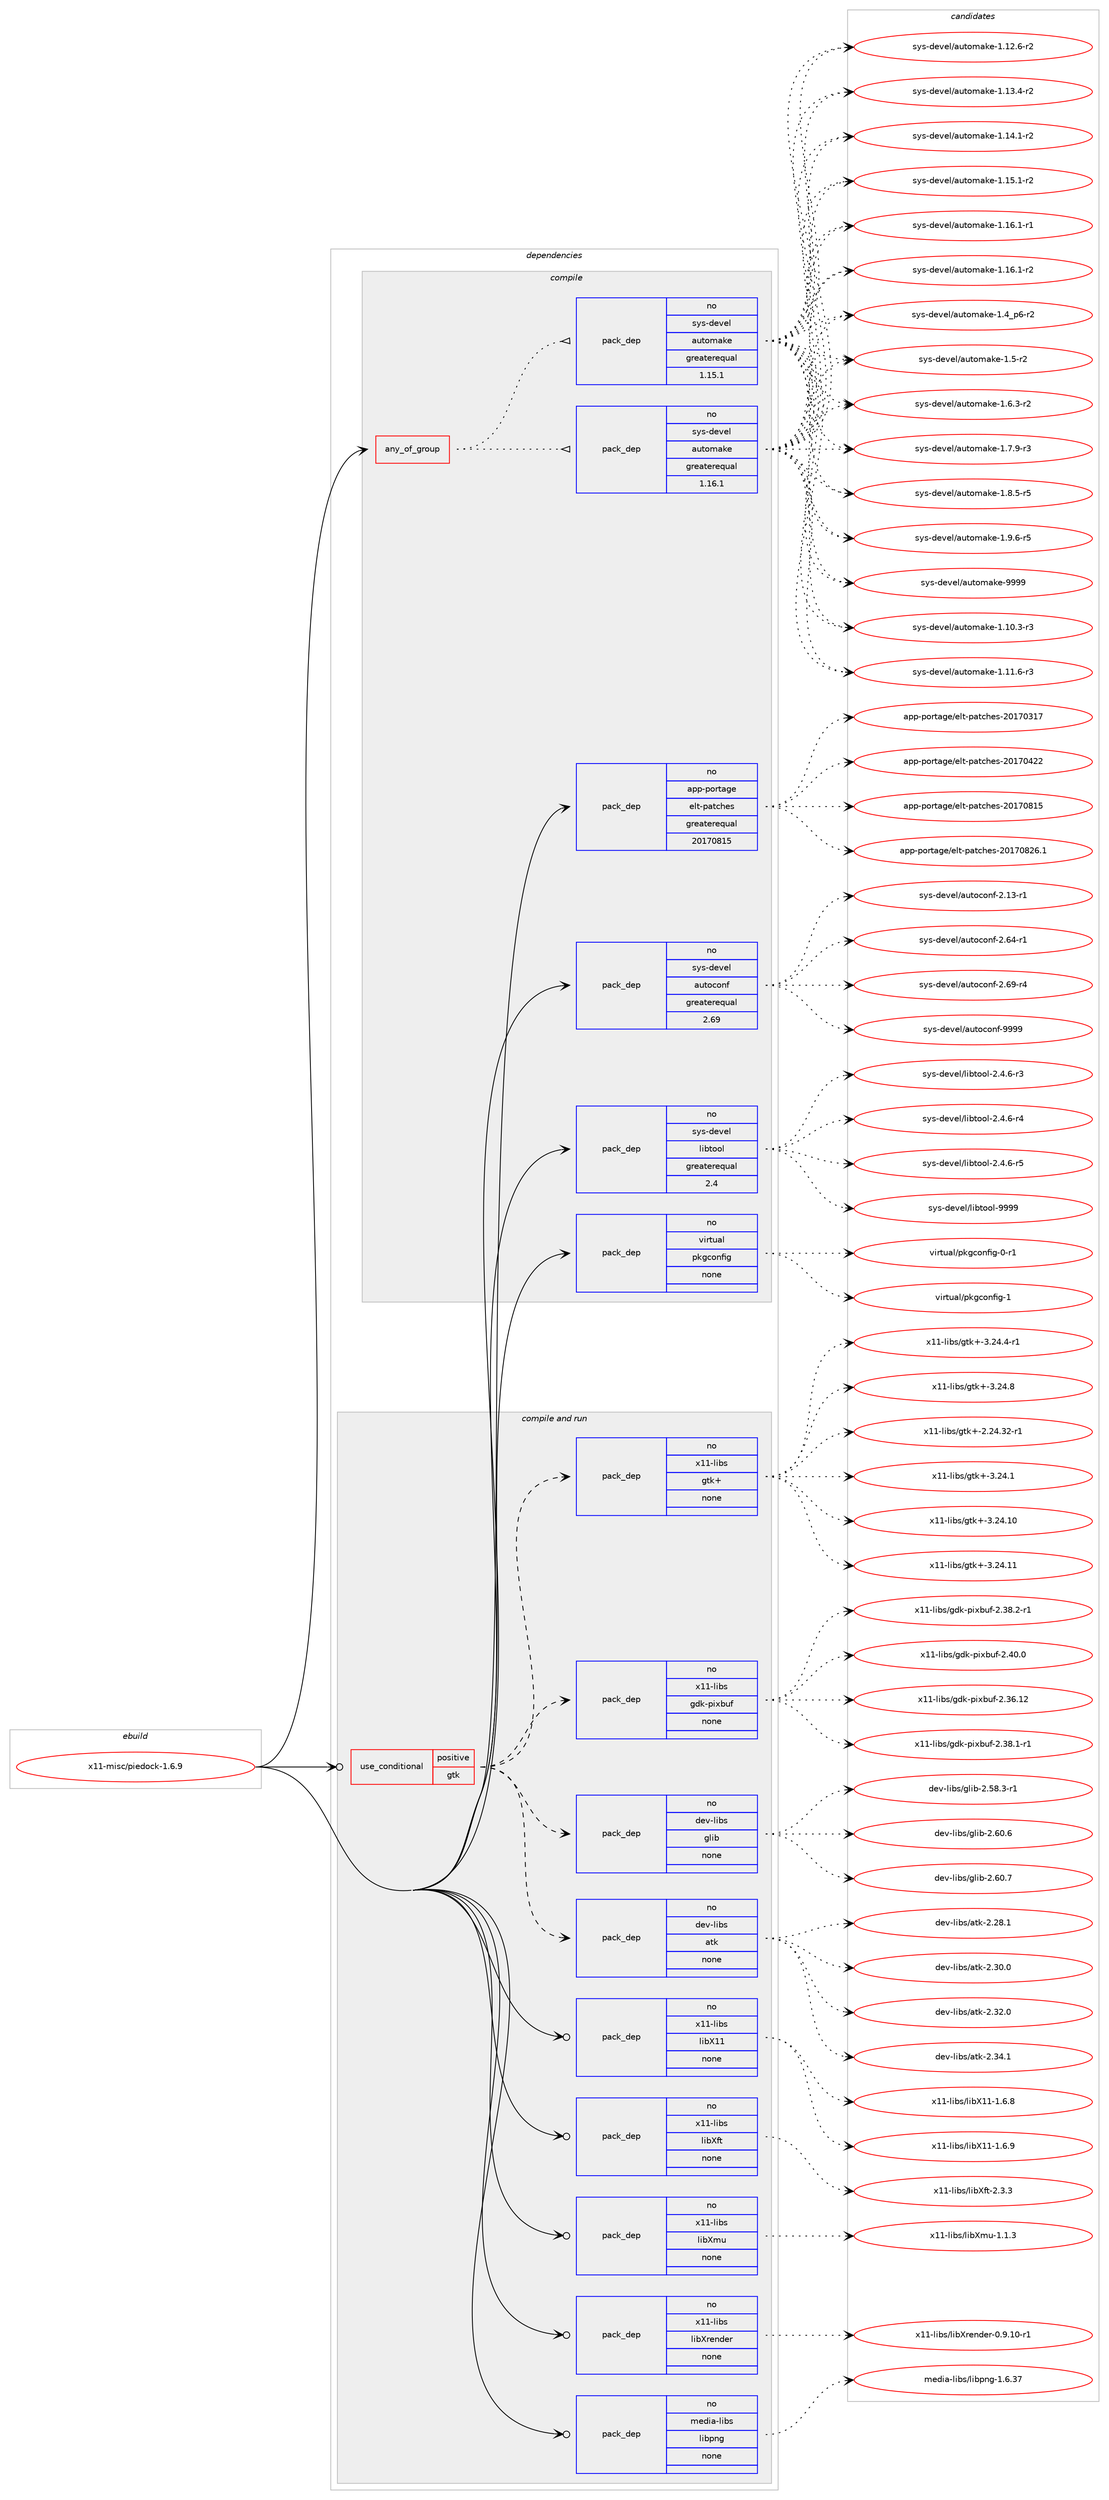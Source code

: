 digraph prolog {

# *************
# Graph options
# *************

newrank=true;
concentrate=true;
compound=true;
graph [rankdir=LR,fontname=Helvetica,fontsize=10,ranksep=1.5];#, ranksep=2.5, nodesep=0.2];
edge  [arrowhead=vee];
node  [fontname=Helvetica,fontsize=10];

# **********
# The ebuild
# **********

subgraph cluster_leftcol {
color=gray;
rank=same;
label=<<i>ebuild</i>>;
id [label="x11-misc/piedock-1.6.9", color=red, width=4, href="../x11-misc/piedock-1.6.9.svg"];
}

# ****************
# The dependencies
# ****************

subgraph cluster_midcol {
color=gray;
label=<<i>dependencies</i>>;
subgraph cluster_compile {
fillcolor="#eeeeee";
style=filled;
label=<<i>compile</i>>;
subgraph any16097 {
dependency920007 [label=<<TABLE BORDER="0" CELLBORDER="1" CELLSPACING="0" CELLPADDING="4"><TR><TD CELLPADDING="10">any_of_group</TD></TR></TABLE>>, shape=none, color=red];subgraph pack683457 {
dependency920008 [label=<<TABLE BORDER="0" CELLBORDER="1" CELLSPACING="0" CELLPADDING="4" WIDTH="220"><TR><TD ROWSPAN="6" CELLPADDING="30">pack_dep</TD></TR><TR><TD WIDTH="110">no</TD></TR><TR><TD>sys-devel</TD></TR><TR><TD>automake</TD></TR><TR><TD>greaterequal</TD></TR><TR><TD>1.16.1</TD></TR></TABLE>>, shape=none, color=blue];
}
dependency920007:e -> dependency920008:w [weight=20,style="dotted",arrowhead="oinv"];
subgraph pack683458 {
dependency920009 [label=<<TABLE BORDER="0" CELLBORDER="1" CELLSPACING="0" CELLPADDING="4" WIDTH="220"><TR><TD ROWSPAN="6" CELLPADDING="30">pack_dep</TD></TR><TR><TD WIDTH="110">no</TD></TR><TR><TD>sys-devel</TD></TR><TR><TD>automake</TD></TR><TR><TD>greaterequal</TD></TR><TR><TD>1.15.1</TD></TR></TABLE>>, shape=none, color=blue];
}
dependency920007:e -> dependency920009:w [weight=20,style="dotted",arrowhead="oinv"];
}
id:e -> dependency920007:w [weight=20,style="solid",arrowhead="vee"];
subgraph pack683459 {
dependency920010 [label=<<TABLE BORDER="0" CELLBORDER="1" CELLSPACING="0" CELLPADDING="4" WIDTH="220"><TR><TD ROWSPAN="6" CELLPADDING="30">pack_dep</TD></TR><TR><TD WIDTH="110">no</TD></TR><TR><TD>app-portage</TD></TR><TR><TD>elt-patches</TD></TR><TR><TD>greaterequal</TD></TR><TR><TD>20170815</TD></TR></TABLE>>, shape=none, color=blue];
}
id:e -> dependency920010:w [weight=20,style="solid",arrowhead="vee"];
subgraph pack683460 {
dependency920011 [label=<<TABLE BORDER="0" CELLBORDER="1" CELLSPACING="0" CELLPADDING="4" WIDTH="220"><TR><TD ROWSPAN="6" CELLPADDING="30">pack_dep</TD></TR><TR><TD WIDTH="110">no</TD></TR><TR><TD>sys-devel</TD></TR><TR><TD>autoconf</TD></TR><TR><TD>greaterequal</TD></TR><TR><TD>2.69</TD></TR></TABLE>>, shape=none, color=blue];
}
id:e -> dependency920011:w [weight=20,style="solid",arrowhead="vee"];
subgraph pack683461 {
dependency920012 [label=<<TABLE BORDER="0" CELLBORDER="1" CELLSPACING="0" CELLPADDING="4" WIDTH="220"><TR><TD ROWSPAN="6" CELLPADDING="30">pack_dep</TD></TR><TR><TD WIDTH="110">no</TD></TR><TR><TD>sys-devel</TD></TR><TR><TD>libtool</TD></TR><TR><TD>greaterequal</TD></TR><TR><TD>2.4</TD></TR></TABLE>>, shape=none, color=blue];
}
id:e -> dependency920012:w [weight=20,style="solid",arrowhead="vee"];
subgraph pack683462 {
dependency920013 [label=<<TABLE BORDER="0" CELLBORDER="1" CELLSPACING="0" CELLPADDING="4" WIDTH="220"><TR><TD ROWSPAN="6" CELLPADDING="30">pack_dep</TD></TR><TR><TD WIDTH="110">no</TD></TR><TR><TD>virtual</TD></TR><TR><TD>pkgconfig</TD></TR><TR><TD>none</TD></TR><TR><TD></TD></TR></TABLE>>, shape=none, color=blue];
}
id:e -> dependency920013:w [weight=20,style="solid",arrowhead="vee"];
}
subgraph cluster_compileandrun {
fillcolor="#eeeeee";
style=filled;
label=<<i>compile and run</i>>;
subgraph cond219862 {
dependency920014 [label=<<TABLE BORDER="0" CELLBORDER="1" CELLSPACING="0" CELLPADDING="4"><TR><TD ROWSPAN="3" CELLPADDING="10">use_conditional</TD></TR><TR><TD>positive</TD></TR><TR><TD>gtk</TD></TR></TABLE>>, shape=none, color=red];
subgraph pack683463 {
dependency920015 [label=<<TABLE BORDER="0" CELLBORDER="1" CELLSPACING="0" CELLPADDING="4" WIDTH="220"><TR><TD ROWSPAN="6" CELLPADDING="30">pack_dep</TD></TR><TR><TD WIDTH="110">no</TD></TR><TR><TD>dev-libs</TD></TR><TR><TD>atk</TD></TR><TR><TD>none</TD></TR><TR><TD></TD></TR></TABLE>>, shape=none, color=blue];
}
dependency920014:e -> dependency920015:w [weight=20,style="dashed",arrowhead="vee"];
subgraph pack683464 {
dependency920016 [label=<<TABLE BORDER="0" CELLBORDER="1" CELLSPACING="0" CELLPADDING="4" WIDTH="220"><TR><TD ROWSPAN="6" CELLPADDING="30">pack_dep</TD></TR><TR><TD WIDTH="110">no</TD></TR><TR><TD>dev-libs</TD></TR><TR><TD>glib</TD></TR><TR><TD>none</TD></TR><TR><TD></TD></TR></TABLE>>, shape=none, color=blue];
}
dependency920014:e -> dependency920016:w [weight=20,style="dashed",arrowhead="vee"];
subgraph pack683465 {
dependency920017 [label=<<TABLE BORDER="0" CELLBORDER="1" CELLSPACING="0" CELLPADDING="4" WIDTH="220"><TR><TD ROWSPAN="6" CELLPADDING="30">pack_dep</TD></TR><TR><TD WIDTH="110">no</TD></TR><TR><TD>x11-libs</TD></TR><TR><TD>gdk-pixbuf</TD></TR><TR><TD>none</TD></TR><TR><TD></TD></TR></TABLE>>, shape=none, color=blue];
}
dependency920014:e -> dependency920017:w [weight=20,style="dashed",arrowhead="vee"];
subgraph pack683466 {
dependency920018 [label=<<TABLE BORDER="0" CELLBORDER="1" CELLSPACING="0" CELLPADDING="4" WIDTH="220"><TR><TD ROWSPAN="6" CELLPADDING="30">pack_dep</TD></TR><TR><TD WIDTH="110">no</TD></TR><TR><TD>x11-libs</TD></TR><TR><TD>gtk+</TD></TR><TR><TD>none</TD></TR><TR><TD></TD></TR></TABLE>>, shape=none, color=blue];
}
dependency920014:e -> dependency920018:w [weight=20,style="dashed",arrowhead="vee"];
}
id:e -> dependency920014:w [weight=20,style="solid",arrowhead="odotvee"];
subgraph pack683467 {
dependency920019 [label=<<TABLE BORDER="0" CELLBORDER="1" CELLSPACING="0" CELLPADDING="4" WIDTH="220"><TR><TD ROWSPAN="6" CELLPADDING="30">pack_dep</TD></TR><TR><TD WIDTH="110">no</TD></TR><TR><TD>media-libs</TD></TR><TR><TD>libpng</TD></TR><TR><TD>none</TD></TR><TR><TD></TD></TR></TABLE>>, shape=none, color=blue];
}
id:e -> dependency920019:w [weight=20,style="solid",arrowhead="odotvee"];
subgraph pack683468 {
dependency920020 [label=<<TABLE BORDER="0" CELLBORDER="1" CELLSPACING="0" CELLPADDING="4" WIDTH="220"><TR><TD ROWSPAN="6" CELLPADDING="30">pack_dep</TD></TR><TR><TD WIDTH="110">no</TD></TR><TR><TD>x11-libs</TD></TR><TR><TD>libX11</TD></TR><TR><TD>none</TD></TR><TR><TD></TD></TR></TABLE>>, shape=none, color=blue];
}
id:e -> dependency920020:w [weight=20,style="solid",arrowhead="odotvee"];
subgraph pack683469 {
dependency920021 [label=<<TABLE BORDER="0" CELLBORDER="1" CELLSPACING="0" CELLPADDING="4" WIDTH="220"><TR><TD ROWSPAN="6" CELLPADDING="30">pack_dep</TD></TR><TR><TD WIDTH="110">no</TD></TR><TR><TD>x11-libs</TD></TR><TR><TD>libXft</TD></TR><TR><TD>none</TD></TR><TR><TD></TD></TR></TABLE>>, shape=none, color=blue];
}
id:e -> dependency920021:w [weight=20,style="solid",arrowhead="odotvee"];
subgraph pack683470 {
dependency920022 [label=<<TABLE BORDER="0" CELLBORDER="1" CELLSPACING="0" CELLPADDING="4" WIDTH="220"><TR><TD ROWSPAN="6" CELLPADDING="30">pack_dep</TD></TR><TR><TD WIDTH="110">no</TD></TR><TR><TD>x11-libs</TD></TR><TR><TD>libXmu</TD></TR><TR><TD>none</TD></TR><TR><TD></TD></TR></TABLE>>, shape=none, color=blue];
}
id:e -> dependency920022:w [weight=20,style="solid",arrowhead="odotvee"];
subgraph pack683471 {
dependency920023 [label=<<TABLE BORDER="0" CELLBORDER="1" CELLSPACING="0" CELLPADDING="4" WIDTH="220"><TR><TD ROWSPAN="6" CELLPADDING="30">pack_dep</TD></TR><TR><TD WIDTH="110">no</TD></TR><TR><TD>x11-libs</TD></TR><TR><TD>libXrender</TD></TR><TR><TD>none</TD></TR><TR><TD></TD></TR></TABLE>>, shape=none, color=blue];
}
id:e -> dependency920023:w [weight=20,style="solid",arrowhead="odotvee"];
}
subgraph cluster_run {
fillcolor="#eeeeee";
style=filled;
label=<<i>run</i>>;
}
}

# **************
# The candidates
# **************

subgraph cluster_choices {
rank=same;
color=gray;
label=<<i>candidates</i>>;

subgraph choice683457 {
color=black;
nodesep=1;
choice11512111545100101118101108479711711611110997107101454946494846514511451 [label="sys-devel/automake-1.10.3-r3", color=red, width=4,href="../sys-devel/automake-1.10.3-r3.svg"];
choice11512111545100101118101108479711711611110997107101454946494946544511451 [label="sys-devel/automake-1.11.6-r3", color=red, width=4,href="../sys-devel/automake-1.11.6-r3.svg"];
choice11512111545100101118101108479711711611110997107101454946495046544511450 [label="sys-devel/automake-1.12.6-r2", color=red, width=4,href="../sys-devel/automake-1.12.6-r2.svg"];
choice11512111545100101118101108479711711611110997107101454946495146524511450 [label="sys-devel/automake-1.13.4-r2", color=red, width=4,href="../sys-devel/automake-1.13.4-r2.svg"];
choice11512111545100101118101108479711711611110997107101454946495246494511450 [label="sys-devel/automake-1.14.1-r2", color=red, width=4,href="../sys-devel/automake-1.14.1-r2.svg"];
choice11512111545100101118101108479711711611110997107101454946495346494511450 [label="sys-devel/automake-1.15.1-r2", color=red, width=4,href="../sys-devel/automake-1.15.1-r2.svg"];
choice11512111545100101118101108479711711611110997107101454946495446494511449 [label="sys-devel/automake-1.16.1-r1", color=red, width=4,href="../sys-devel/automake-1.16.1-r1.svg"];
choice11512111545100101118101108479711711611110997107101454946495446494511450 [label="sys-devel/automake-1.16.1-r2", color=red, width=4,href="../sys-devel/automake-1.16.1-r2.svg"];
choice115121115451001011181011084797117116111109971071014549465295112544511450 [label="sys-devel/automake-1.4_p6-r2", color=red, width=4,href="../sys-devel/automake-1.4_p6-r2.svg"];
choice11512111545100101118101108479711711611110997107101454946534511450 [label="sys-devel/automake-1.5-r2", color=red, width=4,href="../sys-devel/automake-1.5-r2.svg"];
choice115121115451001011181011084797117116111109971071014549465446514511450 [label="sys-devel/automake-1.6.3-r2", color=red, width=4,href="../sys-devel/automake-1.6.3-r2.svg"];
choice115121115451001011181011084797117116111109971071014549465546574511451 [label="sys-devel/automake-1.7.9-r3", color=red, width=4,href="../sys-devel/automake-1.7.9-r3.svg"];
choice115121115451001011181011084797117116111109971071014549465646534511453 [label="sys-devel/automake-1.8.5-r5", color=red, width=4,href="../sys-devel/automake-1.8.5-r5.svg"];
choice115121115451001011181011084797117116111109971071014549465746544511453 [label="sys-devel/automake-1.9.6-r5", color=red, width=4,href="../sys-devel/automake-1.9.6-r5.svg"];
choice115121115451001011181011084797117116111109971071014557575757 [label="sys-devel/automake-9999", color=red, width=4,href="../sys-devel/automake-9999.svg"];
dependency920008:e -> choice11512111545100101118101108479711711611110997107101454946494846514511451:w [style=dotted,weight="100"];
dependency920008:e -> choice11512111545100101118101108479711711611110997107101454946494946544511451:w [style=dotted,weight="100"];
dependency920008:e -> choice11512111545100101118101108479711711611110997107101454946495046544511450:w [style=dotted,weight="100"];
dependency920008:e -> choice11512111545100101118101108479711711611110997107101454946495146524511450:w [style=dotted,weight="100"];
dependency920008:e -> choice11512111545100101118101108479711711611110997107101454946495246494511450:w [style=dotted,weight="100"];
dependency920008:e -> choice11512111545100101118101108479711711611110997107101454946495346494511450:w [style=dotted,weight="100"];
dependency920008:e -> choice11512111545100101118101108479711711611110997107101454946495446494511449:w [style=dotted,weight="100"];
dependency920008:e -> choice11512111545100101118101108479711711611110997107101454946495446494511450:w [style=dotted,weight="100"];
dependency920008:e -> choice115121115451001011181011084797117116111109971071014549465295112544511450:w [style=dotted,weight="100"];
dependency920008:e -> choice11512111545100101118101108479711711611110997107101454946534511450:w [style=dotted,weight="100"];
dependency920008:e -> choice115121115451001011181011084797117116111109971071014549465446514511450:w [style=dotted,weight="100"];
dependency920008:e -> choice115121115451001011181011084797117116111109971071014549465546574511451:w [style=dotted,weight="100"];
dependency920008:e -> choice115121115451001011181011084797117116111109971071014549465646534511453:w [style=dotted,weight="100"];
dependency920008:e -> choice115121115451001011181011084797117116111109971071014549465746544511453:w [style=dotted,weight="100"];
dependency920008:e -> choice115121115451001011181011084797117116111109971071014557575757:w [style=dotted,weight="100"];
}
subgraph choice683458 {
color=black;
nodesep=1;
choice11512111545100101118101108479711711611110997107101454946494846514511451 [label="sys-devel/automake-1.10.3-r3", color=red, width=4,href="../sys-devel/automake-1.10.3-r3.svg"];
choice11512111545100101118101108479711711611110997107101454946494946544511451 [label="sys-devel/automake-1.11.6-r3", color=red, width=4,href="../sys-devel/automake-1.11.6-r3.svg"];
choice11512111545100101118101108479711711611110997107101454946495046544511450 [label="sys-devel/automake-1.12.6-r2", color=red, width=4,href="../sys-devel/automake-1.12.6-r2.svg"];
choice11512111545100101118101108479711711611110997107101454946495146524511450 [label="sys-devel/automake-1.13.4-r2", color=red, width=4,href="../sys-devel/automake-1.13.4-r2.svg"];
choice11512111545100101118101108479711711611110997107101454946495246494511450 [label="sys-devel/automake-1.14.1-r2", color=red, width=4,href="../sys-devel/automake-1.14.1-r2.svg"];
choice11512111545100101118101108479711711611110997107101454946495346494511450 [label="sys-devel/automake-1.15.1-r2", color=red, width=4,href="../sys-devel/automake-1.15.1-r2.svg"];
choice11512111545100101118101108479711711611110997107101454946495446494511449 [label="sys-devel/automake-1.16.1-r1", color=red, width=4,href="../sys-devel/automake-1.16.1-r1.svg"];
choice11512111545100101118101108479711711611110997107101454946495446494511450 [label="sys-devel/automake-1.16.1-r2", color=red, width=4,href="../sys-devel/automake-1.16.1-r2.svg"];
choice115121115451001011181011084797117116111109971071014549465295112544511450 [label="sys-devel/automake-1.4_p6-r2", color=red, width=4,href="../sys-devel/automake-1.4_p6-r2.svg"];
choice11512111545100101118101108479711711611110997107101454946534511450 [label="sys-devel/automake-1.5-r2", color=red, width=4,href="../sys-devel/automake-1.5-r2.svg"];
choice115121115451001011181011084797117116111109971071014549465446514511450 [label="sys-devel/automake-1.6.3-r2", color=red, width=4,href="../sys-devel/automake-1.6.3-r2.svg"];
choice115121115451001011181011084797117116111109971071014549465546574511451 [label="sys-devel/automake-1.7.9-r3", color=red, width=4,href="../sys-devel/automake-1.7.9-r3.svg"];
choice115121115451001011181011084797117116111109971071014549465646534511453 [label="sys-devel/automake-1.8.5-r5", color=red, width=4,href="../sys-devel/automake-1.8.5-r5.svg"];
choice115121115451001011181011084797117116111109971071014549465746544511453 [label="sys-devel/automake-1.9.6-r5", color=red, width=4,href="../sys-devel/automake-1.9.6-r5.svg"];
choice115121115451001011181011084797117116111109971071014557575757 [label="sys-devel/automake-9999", color=red, width=4,href="../sys-devel/automake-9999.svg"];
dependency920009:e -> choice11512111545100101118101108479711711611110997107101454946494846514511451:w [style=dotted,weight="100"];
dependency920009:e -> choice11512111545100101118101108479711711611110997107101454946494946544511451:w [style=dotted,weight="100"];
dependency920009:e -> choice11512111545100101118101108479711711611110997107101454946495046544511450:w [style=dotted,weight="100"];
dependency920009:e -> choice11512111545100101118101108479711711611110997107101454946495146524511450:w [style=dotted,weight="100"];
dependency920009:e -> choice11512111545100101118101108479711711611110997107101454946495246494511450:w [style=dotted,weight="100"];
dependency920009:e -> choice11512111545100101118101108479711711611110997107101454946495346494511450:w [style=dotted,weight="100"];
dependency920009:e -> choice11512111545100101118101108479711711611110997107101454946495446494511449:w [style=dotted,weight="100"];
dependency920009:e -> choice11512111545100101118101108479711711611110997107101454946495446494511450:w [style=dotted,weight="100"];
dependency920009:e -> choice115121115451001011181011084797117116111109971071014549465295112544511450:w [style=dotted,weight="100"];
dependency920009:e -> choice11512111545100101118101108479711711611110997107101454946534511450:w [style=dotted,weight="100"];
dependency920009:e -> choice115121115451001011181011084797117116111109971071014549465446514511450:w [style=dotted,weight="100"];
dependency920009:e -> choice115121115451001011181011084797117116111109971071014549465546574511451:w [style=dotted,weight="100"];
dependency920009:e -> choice115121115451001011181011084797117116111109971071014549465646534511453:w [style=dotted,weight="100"];
dependency920009:e -> choice115121115451001011181011084797117116111109971071014549465746544511453:w [style=dotted,weight="100"];
dependency920009:e -> choice115121115451001011181011084797117116111109971071014557575757:w [style=dotted,weight="100"];
}
subgraph choice683459 {
color=black;
nodesep=1;
choice97112112451121111141169710310147101108116451129711699104101115455048495548514955 [label="app-portage/elt-patches-20170317", color=red, width=4,href="../app-portage/elt-patches-20170317.svg"];
choice97112112451121111141169710310147101108116451129711699104101115455048495548525050 [label="app-portage/elt-patches-20170422", color=red, width=4,href="../app-portage/elt-patches-20170422.svg"];
choice97112112451121111141169710310147101108116451129711699104101115455048495548564953 [label="app-portage/elt-patches-20170815", color=red, width=4,href="../app-portage/elt-patches-20170815.svg"];
choice971121124511211111411697103101471011081164511297116991041011154550484955485650544649 [label="app-portage/elt-patches-20170826.1", color=red, width=4,href="../app-portage/elt-patches-20170826.1.svg"];
dependency920010:e -> choice97112112451121111141169710310147101108116451129711699104101115455048495548514955:w [style=dotted,weight="100"];
dependency920010:e -> choice97112112451121111141169710310147101108116451129711699104101115455048495548525050:w [style=dotted,weight="100"];
dependency920010:e -> choice97112112451121111141169710310147101108116451129711699104101115455048495548564953:w [style=dotted,weight="100"];
dependency920010:e -> choice971121124511211111411697103101471011081164511297116991041011154550484955485650544649:w [style=dotted,weight="100"];
}
subgraph choice683460 {
color=black;
nodesep=1;
choice1151211154510010111810110847971171161119911111010245504649514511449 [label="sys-devel/autoconf-2.13-r1", color=red, width=4,href="../sys-devel/autoconf-2.13-r1.svg"];
choice1151211154510010111810110847971171161119911111010245504654524511449 [label="sys-devel/autoconf-2.64-r1", color=red, width=4,href="../sys-devel/autoconf-2.64-r1.svg"];
choice1151211154510010111810110847971171161119911111010245504654574511452 [label="sys-devel/autoconf-2.69-r4", color=red, width=4,href="../sys-devel/autoconf-2.69-r4.svg"];
choice115121115451001011181011084797117116111991111101024557575757 [label="sys-devel/autoconf-9999", color=red, width=4,href="../sys-devel/autoconf-9999.svg"];
dependency920011:e -> choice1151211154510010111810110847971171161119911111010245504649514511449:w [style=dotted,weight="100"];
dependency920011:e -> choice1151211154510010111810110847971171161119911111010245504654524511449:w [style=dotted,weight="100"];
dependency920011:e -> choice1151211154510010111810110847971171161119911111010245504654574511452:w [style=dotted,weight="100"];
dependency920011:e -> choice115121115451001011181011084797117116111991111101024557575757:w [style=dotted,weight="100"];
}
subgraph choice683461 {
color=black;
nodesep=1;
choice1151211154510010111810110847108105981161111111084550465246544511451 [label="sys-devel/libtool-2.4.6-r3", color=red, width=4,href="../sys-devel/libtool-2.4.6-r3.svg"];
choice1151211154510010111810110847108105981161111111084550465246544511452 [label="sys-devel/libtool-2.4.6-r4", color=red, width=4,href="../sys-devel/libtool-2.4.6-r4.svg"];
choice1151211154510010111810110847108105981161111111084550465246544511453 [label="sys-devel/libtool-2.4.6-r5", color=red, width=4,href="../sys-devel/libtool-2.4.6-r5.svg"];
choice1151211154510010111810110847108105981161111111084557575757 [label="sys-devel/libtool-9999", color=red, width=4,href="../sys-devel/libtool-9999.svg"];
dependency920012:e -> choice1151211154510010111810110847108105981161111111084550465246544511451:w [style=dotted,weight="100"];
dependency920012:e -> choice1151211154510010111810110847108105981161111111084550465246544511452:w [style=dotted,weight="100"];
dependency920012:e -> choice1151211154510010111810110847108105981161111111084550465246544511453:w [style=dotted,weight="100"];
dependency920012:e -> choice1151211154510010111810110847108105981161111111084557575757:w [style=dotted,weight="100"];
}
subgraph choice683462 {
color=black;
nodesep=1;
choice11810511411611797108471121071039911111010210510345484511449 [label="virtual/pkgconfig-0-r1", color=red, width=4,href="../virtual/pkgconfig-0-r1.svg"];
choice1181051141161179710847112107103991111101021051034549 [label="virtual/pkgconfig-1", color=red, width=4,href="../virtual/pkgconfig-1.svg"];
dependency920013:e -> choice11810511411611797108471121071039911111010210510345484511449:w [style=dotted,weight="100"];
dependency920013:e -> choice1181051141161179710847112107103991111101021051034549:w [style=dotted,weight="100"];
}
subgraph choice683463 {
color=black;
nodesep=1;
choice1001011184510810598115479711610745504650564649 [label="dev-libs/atk-2.28.1", color=red, width=4,href="../dev-libs/atk-2.28.1.svg"];
choice1001011184510810598115479711610745504651484648 [label="dev-libs/atk-2.30.0", color=red, width=4,href="../dev-libs/atk-2.30.0.svg"];
choice1001011184510810598115479711610745504651504648 [label="dev-libs/atk-2.32.0", color=red, width=4,href="../dev-libs/atk-2.32.0.svg"];
choice1001011184510810598115479711610745504651524649 [label="dev-libs/atk-2.34.1", color=red, width=4,href="../dev-libs/atk-2.34.1.svg"];
dependency920015:e -> choice1001011184510810598115479711610745504650564649:w [style=dotted,weight="100"];
dependency920015:e -> choice1001011184510810598115479711610745504651484648:w [style=dotted,weight="100"];
dependency920015:e -> choice1001011184510810598115479711610745504651504648:w [style=dotted,weight="100"];
dependency920015:e -> choice1001011184510810598115479711610745504651524649:w [style=dotted,weight="100"];
}
subgraph choice683464 {
color=black;
nodesep=1;
choice10010111845108105981154710310810598455046535646514511449 [label="dev-libs/glib-2.58.3-r1", color=red, width=4,href="../dev-libs/glib-2.58.3-r1.svg"];
choice1001011184510810598115471031081059845504654484654 [label="dev-libs/glib-2.60.6", color=red, width=4,href="../dev-libs/glib-2.60.6.svg"];
choice1001011184510810598115471031081059845504654484655 [label="dev-libs/glib-2.60.7", color=red, width=4,href="../dev-libs/glib-2.60.7.svg"];
dependency920016:e -> choice10010111845108105981154710310810598455046535646514511449:w [style=dotted,weight="100"];
dependency920016:e -> choice1001011184510810598115471031081059845504654484654:w [style=dotted,weight="100"];
dependency920016:e -> choice1001011184510810598115471031081059845504654484655:w [style=dotted,weight="100"];
}
subgraph choice683465 {
color=black;
nodesep=1;
choice120494945108105981154710310010745112105120981171024550465154464950 [label="x11-libs/gdk-pixbuf-2.36.12", color=red, width=4,href="../x11-libs/gdk-pixbuf-2.36.12.svg"];
choice12049494510810598115471031001074511210512098117102455046515646494511449 [label="x11-libs/gdk-pixbuf-2.38.1-r1", color=red, width=4,href="../x11-libs/gdk-pixbuf-2.38.1-r1.svg"];
choice12049494510810598115471031001074511210512098117102455046515646504511449 [label="x11-libs/gdk-pixbuf-2.38.2-r1", color=red, width=4,href="../x11-libs/gdk-pixbuf-2.38.2-r1.svg"];
choice1204949451081059811547103100107451121051209811710245504652484648 [label="x11-libs/gdk-pixbuf-2.40.0", color=red, width=4,href="../x11-libs/gdk-pixbuf-2.40.0.svg"];
dependency920017:e -> choice120494945108105981154710310010745112105120981171024550465154464950:w [style=dotted,weight="100"];
dependency920017:e -> choice12049494510810598115471031001074511210512098117102455046515646494511449:w [style=dotted,weight="100"];
dependency920017:e -> choice12049494510810598115471031001074511210512098117102455046515646504511449:w [style=dotted,weight="100"];
dependency920017:e -> choice1204949451081059811547103100107451121051209811710245504652484648:w [style=dotted,weight="100"];
}
subgraph choice683466 {
color=black;
nodesep=1;
choice12049494510810598115471031161074345504650524651504511449 [label="x11-libs/gtk+-2.24.32-r1", color=red, width=4,href="../x11-libs/gtk+-2.24.32-r1.svg"];
choice12049494510810598115471031161074345514650524649 [label="x11-libs/gtk+-3.24.1", color=red, width=4,href="../x11-libs/gtk+-3.24.1.svg"];
choice1204949451081059811547103116107434551465052464948 [label="x11-libs/gtk+-3.24.10", color=red, width=4,href="../x11-libs/gtk+-3.24.10.svg"];
choice1204949451081059811547103116107434551465052464949 [label="x11-libs/gtk+-3.24.11", color=red, width=4,href="../x11-libs/gtk+-3.24.11.svg"];
choice120494945108105981154710311610743455146505246524511449 [label="x11-libs/gtk+-3.24.4-r1", color=red, width=4,href="../x11-libs/gtk+-3.24.4-r1.svg"];
choice12049494510810598115471031161074345514650524656 [label="x11-libs/gtk+-3.24.8", color=red, width=4,href="../x11-libs/gtk+-3.24.8.svg"];
dependency920018:e -> choice12049494510810598115471031161074345504650524651504511449:w [style=dotted,weight="100"];
dependency920018:e -> choice12049494510810598115471031161074345514650524649:w [style=dotted,weight="100"];
dependency920018:e -> choice1204949451081059811547103116107434551465052464948:w [style=dotted,weight="100"];
dependency920018:e -> choice1204949451081059811547103116107434551465052464949:w [style=dotted,weight="100"];
dependency920018:e -> choice120494945108105981154710311610743455146505246524511449:w [style=dotted,weight="100"];
dependency920018:e -> choice12049494510810598115471031161074345514650524656:w [style=dotted,weight="100"];
}
subgraph choice683467 {
color=black;
nodesep=1;
choice109101100105974510810598115471081059811211010345494654465155 [label="media-libs/libpng-1.6.37", color=red, width=4,href="../media-libs/libpng-1.6.37.svg"];
dependency920019:e -> choice109101100105974510810598115471081059811211010345494654465155:w [style=dotted,weight="100"];
}
subgraph choice683468 {
color=black;
nodesep=1;
choice120494945108105981154710810598884949454946544656 [label="x11-libs/libX11-1.6.8", color=red, width=4,href="../x11-libs/libX11-1.6.8.svg"];
choice120494945108105981154710810598884949454946544657 [label="x11-libs/libX11-1.6.9", color=red, width=4,href="../x11-libs/libX11-1.6.9.svg"];
dependency920020:e -> choice120494945108105981154710810598884949454946544656:w [style=dotted,weight="100"];
dependency920020:e -> choice120494945108105981154710810598884949454946544657:w [style=dotted,weight="100"];
}
subgraph choice683469 {
color=black;
nodesep=1;
choice12049494510810598115471081059888102116455046514651 [label="x11-libs/libXft-2.3.3", color=red, width=4,href="../x11-libs/libXft-2.3.3.svg"];
dependency920021:e -> choice12049494510810598115471081059888102116455046514651:w [style=dotted,weight="100"];
}
subgraph choice683470 {
color=black;
nodesep=1;
choice12049494510810598115471081059888109117454946494651 [label="x11-libs/libXmu-1.1.3", color=red, width=4,href="../x11-libs/libXmu-1.1.3.svg"];
dependency920022:e -> choice12049494510810598115471081059888109117454946494651:w [style=dotted,weight="100"];
}
subgraph choice683471 {
color=black;
nodesep=1;
choice12049494510810598115471081059888114101110100101114454846574649484511449 [label="x11-libs/libXrender-0.9.10-r1", color=red, width=4,href="../x11-libs/libXrender-0.9.10-r1.svg"];
dependency920023:e -> choice12049494510810598115471081059888114101110100101114454846574649484511449:w [style=dotted,weight="100"];
}
}

}
